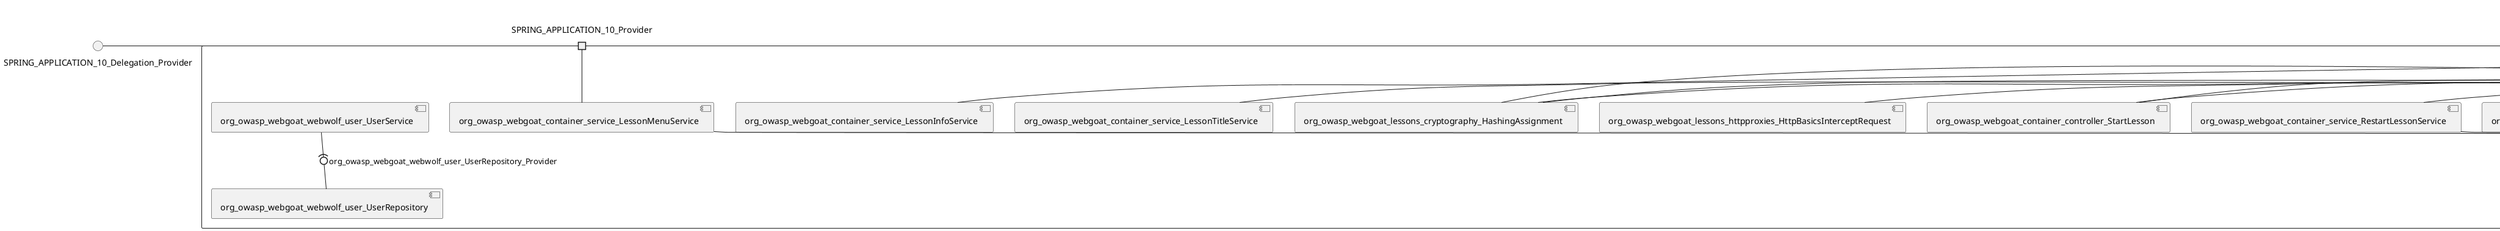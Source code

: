 @startuml
skinparam fixCircleLabelOverlapping true
skinparam componentStyle uml2
() SPRING_APPLICATION_10_Delegation_Provider
() SPRING_APPLICATION_11_Delegation_Provider
() SPRING_APPLICATION_12_Delegation_Provider
() SPRING_APPLICATION_13_Delegation_Provider
() SPRING_APPLICATION_14_Delegation_Provider
() SPRING_APPLICATION_15_Delegation_Provider
() SPRING_APPLICATION_16_Delegation_Provider
() SPRING_APPLICATION_2_Delegation_Provider
() SPRING_APPLICATION_3_Delegation_Provider
() SPRING_APPLICATION_4_Delegation_Provider
() SPRING_APPLICATION_5_Delegation_Provider
() SPRING_APPLICATION_6_Delegation_Provider
() SPRING_APPLICATION_7_Delegation_Provider
() SPRING_APPLICATION_8_Delegation_Provider
() SPRING_APPLICATION_9_Delegation_Provider
() SPRING_APPLICATION_BypassRestrictions_FieldRestrictions_POST_Delegation_Provider
() SPRING_APPLICATION_BypassRestrictions_frontendValidation_POST_Delegation_Provider
() SPRING_APPLICATION_ChromeDevTools_dummy_POST_Delegation_Provider
() SPRING_APPLICATION_ChromeDevTools_network_POST_Delegation_Provider
() SPRING_APPLICATION_CrossSiteScriptingStored_stored_xss_POST_Delegation_Provider
() SPRING_APPLICATION_CrossSiteScriptingStored_stored_xss_follow_up_POST_Delegation_Provider
() SPRING_APPLICATION_CrossSiteScripting_attack1_POST_Delegation_Provider
() SPRING_APPLICATION_CrossSiteScripting_attack3_POST_Delegation_Provider
() SPRING_APPLICATION_CrossSiteScripting_attack4_POST_Delegation_Provider
() SPRING_APPLICATION_CrossSiteScripting_attack5a_GET_Delegation_Provider
() SPRING_APPLICATION_CrossSiteScripting_attack6a_POST_Delegation_Provider
() SPRING_APPLICATION_CrossSiteScripting_dom_follow_up_POST_Delegation_Provider
() SPRING_APPLICATION_CrossSiteScripting_phone_home_xss_POST_Delegation_Provider
() SPRING_APPLICATION_CrossSiteScripting_quiz_GET_POST_Delegation_Provider
() SPRING_APPLICATION_Delegation_Provider
() SPRING_APPLICATION_GET_10_Delegation_Provider
() SPRING_APPLICATION_GET_11_Delegation_Provider
() SPRING_APPLICATION_GET_2_Delegation_Provider
() SPRING_APPLICATION_GET_3_Delegation_Provider
() SPRING_APPLICATION_GET_4_Delegation_Provider
() SPRING_APPLICATION_GET_5_Delegation_Provider
() SPRING_APPLICATION_GET_6_Delegation_Provider
() SPRING_APPLICATION_GET_7_Delegation_Provider
() SPRING_APPLICATION_GET_8_Delegation_Provider
() SPRING_APPLICATION_GET_9_Delegation_Provider
() SPRING_APPLICATION_GET_Delegation_Provider
() SPRING_APPLICATION_HtmlTampering_task_POST_Delegation_Provider
() SPRING_APPLICATION_HttpBasics_attack1_POST_Delegation_Provider
() SPRING_APPLICATION_HttpBasics_attack2_POST_Delegation_Provider
() SPRING_APPLICATION_IDOR_diff_attributes_POST_Delegation_Provider
() SPRING_APPLICATION_IDOR_login_POST_Delegation_Provider
() SPRING_APPLICATION_IDOR_profile_alt_path_POST_Delegation_Provider
() SPRING_APPLICATION_InsecureDeserialization_task_POST_Delegation_Provider
() SPRING_APPLICATION_InsecureLogin_Delegation_Provider
() SPRING_APPLICATION_JWT_decode_POST_Delegation_Provider
() SPRING_APPLICATION_JWT_jku_Delegation_Provider
() SPRING_APPLICATION_JWT_kid_Delegation_Provider
() SPRING_APPLICATION_JWT_quiz_GET_POST_Delegation_Provider
() SPRING_APPLICATION_JWT_refresh_Delegation_Provider
() SPRING_APPLICATION_JWT_secret_POST_Delegation_Provider
() SPRING_APPLICATION_JWT_votings_Delegation_Provider
() SPRING_APPLICATION_LogSpoofing_log_bleeding_POST_Delegation_Provider
() SPRING_APPLICATION_LogSpoofing_log_spoofing_POST_Delegation_Provider
() SPRING_APPLICATION_POST_10_Delegation_Provider
() SPRING_APPLICATION_POST_11_Delegation_Provider
() SPRING_APPLICATION_POST_12_Delegation_Provider
() SPRING_APPLICATION_POST_13_Delegation_Provider
() SPRING_APPLICATION_POST_14_Delegation_Provider
() SPRING_APPLICATION_POST_15_Delegation_Provider
() SPRING_APPLICATION_POST_16_Delegation_Provider
() SPRING_APPLICATION_POST_17_Delegation_Provider
() SPRING_APPLICATION_POST_18_Delegation_Provider
() SPRING_APPLICATION_POST_2_Delegation_Provider
() SPRING_APPLICATION_POST_3_Delegation_Provider
() SPRING_APPLICATION_POST_4_Delegation_Provider
() SPRING_APPLICATION_POST_5_Delegation_Provider
() SPRING_APPLICATION_POST_6_Delegation_Provider
() SPRING_APPLICATION_POST_7_Delegation_Provider
() SPRING_APPLICATION_POST_8_Delegation_Provider
() SPRING_APPLICATION_POST_9_Delegation_Provider
() SPRING_APPLICATION_POST_Delegation_Provider
() SPRING_APPLICATION_PUT_Delegation_Provider
() SPRING_APPLICATION_PasswordReset_ForgotPassword_create_password_reset_link_POST_Delegation_Provider
() SPRING_APPLICATION_PasswordReset_SecurityQuestions_POST_Delegation_Provider
() SPRING_APPLICATION_PasswordReset_reset_Delegation_Provider
() SPRING_APPLICATION_PasswordReset_simple_mail_reset_POST_Delegation_Provider
() SPRING_APPLICATION_PathTraversal_profile_picture_GET_Delegation_Provider
() SPRING_APPLICATION_PathTraversal_profile_picture_fix_GET_Delegation_Provider
() SPRING_APPLICATION_PathTraversal_profile_upload_POST_Delegation_Provider
() SPRING_APPLICATION_PathTraversal_profile_upload_fix_POST_Delegation_Provider
() SPRING_APPLICATION_PathTraversal_profile_upload_remove_user_input_POST_Delegation_Provider
() SPRING_APPLICATION_PathTraversal_random_POST_Delegation_Provider
() SPRING_APPLICATION_PathTraversal_random_picture_GET_Delegation_Provider
() SPRING_APPLICATION_PathTraversal_zip_slip_Delegation_Provider
() SPRING_APPLICATION_SSRF_task1_POST_Delegation_Provider
() SPRING_APPLICATION_SSRF_task2_POST_Delegation_Provider
() SPRING_APPLICATION_SecurePasswords_assignment_POST_Delegation_Provider
() SPRING_APPLICATION_SqlInjectionAdvanced_attack6a_POST_Delegation_Provider
() SPRING_APPLICATION_SqlInjectionAdvanced_attack6b_POST_Delegation_Provider
() SPRING_APPLICATION_SqlInjectionAdvanced_challenge_Login_POST_Delegation_Provider
() SPRING_APPLICATION_SqlInjectionAdvanced_challenge_PUT_Delegation_Provider
() SPRING_APPLICATION_SqlInjectionAdvanced_quiz_GET_POST_Delegation_Provider
() SPRING_APPLICATION_SqlInjectionMitigations_attack10a_POST_Delegation_Provider
() SPRING_APPLICATION_SqlInjectionMitigations_attack10b_POST_Delegation_Provider
() SPRING_APPLICATION_SqlInjectionMitigations_attack12a_POST_Delegation_Provider
() SPRING_APPLICATION_SqlInjectionMitigations_servers_GET_Delegation_Provider
() SPRING_APPLICATION_SqlInjection_assignment5a_POST_Delegation_Provider
() SPRING_APPLICATION_SqlInjection_assignment5b_POST_Delegation_Provider
() SPRING_APPLICATION_SqlInjection_attack10_POST_Delegation_Provider
() SPRING_APPLICATION_SqlInjection_attack2_POST_Delegation_Provider
() SPRING_APPLICATION_SqlInjection_attack3_POST_Delegation_Provider
() SPRING_APPLICATION_SqlInjection_attack4_POST_Delegation_Provider
() SPRING_APPLICATION_SqlInjection_attack5_POST_Delegation_Provider
() SPRING_APPLICATION_SqlInjection_attack8_POST_Delegation_Provider
() SPRING_APPLICATION_SqlInjection_attack9_POST_Delegation_Provider
() SPRING_APPLICATION_SqlOnlyInputValidationOnKeywords_attack_POST_Delegation_Provider
() SPRING_APPLICATION_SqlOnlyInputValidation_attack_POST_Delegation_Provider
() SPRING_APPLICATION_VulnerableComponents_attack1_POST_Delegation_Provider
() SPRING_APPLICATION_WebWolf_GET_Delegation_Provider
() SPRING_APPLICATION_WebWolf_landing_Delegation_Provider
() SPRING_APPLICATION_WebWolf_mail_Delegation_Provider
() SPRING_APPLICATION_challenge_1_POST_Delegation_Provider
() SPRING_APPLICATION_challenge_5_POST_Delegation_Provider
() SPRING_APPLICATION_challenge_7_Delegation_Provider
() SPRING_APPLICATION_challenge_8_Delegation_Provider
() SPRING_APPLICATION_challenge_logo_Delegation_Provider
() SPRING_APPLICATION_cia_quiz_GET_POST_Delegation_Provider
() SPRING_APPLICATION_clientSideFiltering_attack1_POST_Delegation_Provider
() SPRING_APPLICATION_clientSideFiltering_challenge_store_coupons_GET_Delegation_Provider
() SPRING_APPLICATION_clientSideFiltering_getItForFree_POST_Delegation_Provider
() SPRING_APPLICATION_clientSideFiltering_salaries_GET_Delegation_Provider
() SPRING_APPLICATION_crypto_encoding_basic_auth_POST_Delegation_Provider
() SPRING_APPLICATION_crypto_encoding_xor_POST_Delegation_Provider
() SPRING_APPLICATION_crypto_hashing_POST_Delegation_Provider
() SPRING_APPLICATION_crypto_secure_defaults_POST_Delegation_Provider
() SPRING_APPLICATION_crypto_signing_verify_POST_Delegation_Provider
() SPRING_APPLICATION_csrf_feedback_message_POST_Delegation_Provider
() SPRING_APPLICATION_csrf_review_POST_Delegation_Provider
() SPRING_APPLICATION_files_GET_Delegation_Provider
() SPRING_APPLICATION_fileupload_POST_Delegation_Provider
() SPRING_APPLICATION_jwt_Delegation_Provider
() SPRING_APPLICATION_landing_Delegation_Provider
() SPRING_APPLICATION_lesson_template_Delegation_Provider
() SPRING_APPLICATION_login_oauth_mvc_GET_Delegation_Provider
() SPRING_APPLICATION_mail_DELETE_GET_POST_Delegation_Provider
() SPRING_APPLICATION_register_mvc_POST_Delegation_Provider
() SPRING_APPLICATION_registration_GET_Delegation_Provider
() SPRING_APPLICATION_requests_GET_Delegation_Provider
() SPRING_APPLICATION_scoreboard_data_GET_Delegation_Provider
() SPRING_APPLICATION_server_directory_GET_Delegation_Provider
() SPRING_APPLICATION_service_debug_labels_mvc_Delegation_Provider
() SPRING_APPLICATION_service_lessonoverview_mvc_Delegation_Provider
() SPRING_APPLICATION_xxe_comments_GET_Delegation_Provider
rectangle System {
[org_owasp_webgoat_container_HammerHead] [[webgoat-webgoat.repository#_ZQBOBiCGEe-sOv2ptlDayA]]
[org_owasp_webgoat_container_WebWolfRedirect] [[webgoat-webgoat.repository#_ZQBOBiCGEe-sOv2ptlDayA]]
[org_owasp_webgoat_container_controller_StartLesson] [[webgoat-webgoat.repository#_ZQBOBiCGEe-sOv2ptlDayA]]
[org_owasp_webgoat_container_controller_Welcome] [[webgoat-webgoat.repository#_ZQBOBiCGEe-sOv2ptlDayA]]
[org_owasp_webgoat_container_i18n_PluginMessages_Provider] [[webgoat-webgoat.repository#_ZQBOBiCGEe-sOv2ptlDayA]]
[org_owasp_webgoat_container_service_EnvironmentService] [[webgoat-webgoat.repository#_ZQBOBiCGEe-sOv2ptlDayA]]
[org_owasp_webgoat_container_service_HintService] [[webgoat-webgoat.repository#_ZQBOBiCGEe-sOv2ptlDayA]]
[org_owasp_webgoat_container_service_LabelDebugService] [[webgoat-webgoat.repository#_ZQBOBiCGEe-sOv2ptlDayA]]
[org_owasp_webgoat_container_service_LabelService] [[webgoat-webgoat.repository#_ZQBOBiCGEe-sOv2ptlDayA]]
[org_owasp_webgoat_container_service_LessonInfoService] [[webgoat-webgoat.repository#_ZQBOBiCGEe-sOv2ptlDayA]]
[org_owasp_webgoat_container_service_LessonMenuService] [[webgoat-webgoat.repository#_ZQBOBiCGEe-sOv2ptlDayA]]
[org_owasp_webgoat_container_service_LessonProgressService] [[webgoat-webgoat.repository#_ZQBOBiCGEe-sOv2ptlDayA]]
[org_owasp_webgoat_container_service_LessonTitleService] [[webgoat-webgoat.repository#_ZQBOBiCGEe-sOv2ptlDayA]]
[org_owasp_webgoat_container_service_ReportCardService] [[webgoat-webgoat.repository#_ZQBOBiCGEe-sOv2ptlDayA]]
[org_owasp_webgoat_container_service_RestartLessonService] [[webgoat-webgoat.repository#_ZQBOBiCGEe-sOv2ptlDayA]]
[org_owasp_webgoat_container_service_SessionService] [[webgoat-webgoat.repository#_ZQBOBiCGEe-sOv2ptlDayA]]
[org_owasp_webgoat_container_session_UserSessionData_Provider] [[webgoat-webgoat.repository#_ZQBOBiCGEe-sOv2ptlDayA]]
[org_owasp_webgoat_container_session_WebSession_Provider] [[webgoat-webgoat.repository#_ZQBOBiCGEe-sOv2ptlDayA]]
[org_owasp_webgoat_container_users_RegistrationController] [[webgoat-webgoat.repository#_ZQBOBiCGEe-sOv2ptlDayA]]
[org_owasp_webgoat_container_users_Scoreboard] [[webgoat-webgoat.repository#_ZQBOBiCGEe-sOv2ptlDayA]]
[org_owasp_webgoat_container_users_UserRepository] [[webgoat-webgoat.repository#_ZQBOBiCGEe-sOv2ptlDayA]]
[org_owasp_webgoat_container_users_UserService] [[webgoat-webgoat.repository#_ZQBOBiCGEe-sOv2ptlDayA]]
[org_owasp_webgoat_container_users_UserTrackerRepository] [[webgoat-webgoat.repository#_ZQBOBiCGEe-sOv2ptlDayA]]
[org_owasp_webgoat_lessons_authbypass_VerifyAccount] [[webgoat-webgoat.repository#_ZQBOBiCGEe-sOv2ptlDayA]]
[org_owasp_webgoat_lessons_bypassrestrictions_BypassRestrictionsFieldRestrictions] [[webgoat-webgoat.repository#_ZQBOBiCGEe-sOv2ptlDayA]]
[org_owasp_webgoat_lessons_bypassrestrictions_BypassRestrictionsFrontendValidation] [[webgoat-webgoat.repository#_ZQBOBiCGEe-sOv2ptlDayA]]
[org_owasp_webgoat_lessons_challenges_FlagController] [[webgoat-webgoat.repository#_ZQBOBiCGEe-sOv2ptlDayA]]
[org_owasp_webgoat_lessons_challenges_challenge1_Assignment1] [[webgoat-webgoat.repository#_ZQBOBiCGEe-sOv2ptlDayA]]
[org_owasp_webgoat_lessons_challenges_challenge1_ImageServlet] [[webgoat-webgoat.repository#_ZQBOBiCGEe-sOv2ptlDayA]]
[org_owasp_webgoat_lessons_challenges_challenge5_Assignment5] [[webgoat-webgoat.repository#_ZQBOBiCGEe-sOv2ptlDayA]]
[org_owasp_webgoat_lessons_challenges_challenge7_Assignment7] [[webgoat-webgoat.repository#_ZQBOBiCGEe-sOv2ptlDayA]]
[org_owasp_webgoat_lessons_challenges_challenge8_Assignment8] [[webgoat-webgoat.repository#_ZQBOBiCGEe-sOv2ptlDayA]]
[org_owasp_webgoat_lessons_chromedevtools_NetworkDummy] [[webgoat-webgoat.repository#_ZQBOBiCGEe-sOv2ptlDayA]]
[org_owasp_webgoat_lessons_chromedevtools_NetworkLesson] [[webgoat-webgoat.repository#_ZQBOBiCGEe-sOv2ptlDayA]]
[org_owasp_webgoat_lessons_cia_CIAQuiz] [[webgoat-webgoat.repository#_ZQBOBiCGEe-sOv2ptlDayA]]
[org_owasp_webgoat_lessons_clientsidefiltering_ClientSideFilteringAssignment] [[webgoat-webgoat.repository#_ZQBOBiCGEe-sOv2ptlDayA]]
[org_owasp_webgoat_lessons_clientsidefiltering_ClientSideFilteringFreeAssignment] [[webgoat-webgoat.repository#_ZQBOBiCGEe-sOv2ptlDayA]]
[org_owasp_webgoat_lessons_clientsidefiltering_Salaries] [[webgoat-webgoat.repository#_ZQBOBiCGEe-sOv2ptlDayA]]
[org_owasp_webgoat_lessons_clientsidefiltering_ShopEndpoint] [[webgoat-webgoat.repository#_ZQBOBiCGEe-sOv2ptlDayA]]
[org_owasp_webgoat_lessons_cryptography_EncodingAssignment] [[webgoat-webgoat.repository#_ZQBOBiCGEe-sOv2ptlDayA]]
[org_owasp_webgoat_lessons_cryptography_HashingAssignment] [[webgoat-webgoat.repository#_ZQBOBiCGEe-sOv2ptlDayA]]
[org_owasp_webgoat_lessons_cryptography_SecureDefaultsAssignment] [[webgoat-webgoat.repository#_ZQBOBiCGEe-sOv2ptlDayA]]
[org_owasp_webgoat_lessons_cryptography_SigningAssignment] [[webgoat-webgoat.repository#_ZQBOBiCGEe-sOv2ptlDayA]]
[org_owasp_webgoat_lessons_cryptography_XOREncodingAssignment] [[webgoat-webgoat.repository#_ZQBOBiCGEe-sOv2ptlDayA]]
[org_owasp_webgoat_lessons_csrf_CSRFConfirmFlag1] [[webgoat-webgoat.repository#_ZQBOBiCGEe-sOv2ptlDayA]]
[org_owasp_webgoat_lessons_csrf_CSRFFeedback] [[webgoat-webgoat.repository#_ZQBOBiCGEe-sOv2ptlDayA]]
[org_owasp_webgoat_lessons_csrf_CSRFGetFlag] [[webgoat-webgoat.repository#_ZQBOBiCGEe-sOv2ptlDayA]]
[org_owasp_webgoat_lessons_csrf_CSRFLogin] [[webgoat-webgoat.repository#_ZQBOBiCGEe-sOv2ptlDayA]]
[org_owasp_webgoat_lessons_csrf_ForgedReviews] [[webgoat-webgoat.repository#_ZQBOBiCGEe-sOv2ptlDayA]]
[org_owasp_webgoat_lessons_csrf_ObjectMapper_Provider] [[webgoat-webgoat.repository#_ZQBOBiCGEe-sOv2ptlDayA]]
[org_owasp_webgoat_lessons_deserialization_InsecureDeserializationTask] [[webgoat-webgoat.repository#_ZQBOBiCGEe-sOv2ptlDayA]]
[org_owasp_webgoat_lessons_hijacksession_HijackSessionAssignment] [[webgoat-webgoat.repository#_ZQBOBiCGEe-sOv2ptlDayA]]
[org_owasp_webgoat_lessons_hijacksession_cas_HijackSessionAuthenticationProvider] [[webgoat-webgoat.repository#_ZQBOBiCGEe-sOv2ptlDayA]]
[org_owasp_webgoat_lessons_htmltampering_HtmlTamperingTask] [[webgoat-webgoat.repository#_ZQBOBiCGEe-sOv2ptlDayA]]
[org_owasp_webgoat_lessons_httpbasics_HttpBasicsLesson] [[webgoat-webgoat.repository#_ZQBOBiCGEe-sOv2ptlDayA]]
[org_owasp_webgoat_lessons_httpbasics_HttpBasicsQuiz] [[webgoat-webgoat.repository#_ZQBOBiCGEe-sOv2ptlDayA]]
[org_owasp_webgoat_lessons_httpproxies_HttpBasicsInterceptRequest] [[webgoat-webgoat.repository#_ZQBOBiCGEe-sOv2ptlDayA]]
[org_owasp_webgoat_lessons_idor_IDORDiffAttributes] [[webgoat-webgoat.repository#_ZQBOBiCGEe-sOv2ptlDayA]]
[org_owasp_webgoat_lessons_idor_IDOREditOtherProfile] [[webgoat-webgoat.repository#_ZQBOBiCGEe-sOv2ptlDayA]]
[org_owasp_webgoat_lessons_idor_IDORLogin] [[webgoat-webgoat.repository#_ZQBOBiCGEe-sOv2ptlDayA]]
[org_owasp_webgoat_lessons_idor_IDORViewOtherProfile] [[webgoat-webgoat.repository#_ZQBOBiCGEe-sOv2ptlDayA]]
[org_owasp_webgoat_lessons_idor_IDORViewOwnProfile] [[webgoat-webgoat.repository#_ZQBOBiCGEe-sOv2ptlDayA]]
[org_owasp_webgoat_lessons_idor_IDORViewOwnProfileAltUrl] [[webgoat-webgoat.repository#_ZQBOBiCGEe-sOv2ptlDayA]]
[org_owasp_webgoat_lessons_insecurelogin_InsecureLoginTask] [[webgoat-webgoat.repository#_ZQBOBiCGEe-sOv2ptlDayA]]
[org_owasp_webgoat_lessons_jwt_JWTDecodeEndpoint] [[webgoat-webgoat.repository#_ZQBOBiCGEe-sOv2ptlDayA]]
[org_owasp_webgoat_lessons_jwt_JWTQuiz] [[webgoat-webgoat.repository#_ZQBOBiCGEe-sOv2ptlDayA]]
[org_owasp_webgoat_lessons_jwt_JWTRefreshEndpoint] [[webgoat-webgoat.repository#_ZQBOBiCGEe-sOv2ptlDayA]]
[org_owasp_webgoat_lessons_jwt_JWTSecretKeyEndpoint] [[webgoat-webgoat.repository#_ZQBOBiCGEe-sOv2ptlDayA]]
[org_owasp_webgoat_lessons_jwt_JWTVotesEndpoint] [[webgoat-webgoat.repository#_ZQBOBiCGEe-sOv2ptlDayA]]
[org_owasp_webgoat_lessons_jwt_claimmisuse_JWTHeaderJKUEndpoint] [[webgoat-webgoat.repository#_ZQBOBiCGEe-sOv2ptlDayA]]
[org_owasp_webgoat_lessons_jwt_claimmisuse_JWTHeaderKIDEndpoint] [[webgoat-webgoat.repository#_ZQBOBiCGEe-sOv2ptlDayA]]
[org_owasp_webgoat_lessons_lessontemplate_SampleAttack] [[webgoat-webgoat.repository#_ZQBOBiCGEe-sOv2ptlDayA]]
[org_owasp_webgoat_lessons_logging_LogBleedingTask] [[webgoat-webgoat.repository#_ZQBOBiCGEe-sOv2ptlDayA]]
[org_owasp_webgoat_lessons_logging_LogSpoofingTask] [[webgoat-webgoat.repository#_ZQBOBiCGEe-sOv2ptlDayA]]
[org_owasp_webgoat_lessons_missingac_MissingFunctionACHiddenMenus] [[webgoat-webgoat.repository#_ZQBOBiCGEe-sOv2ptlDayA]]
[org_owasp_webgoat_lessons_missingac_MissingFunctionACUsers] [[webgoat-webgoat.repository#_ZQBOBiCGEe-sOv2ptlDayA]]
[org_owasp_webgoat_lessons_missingac_MissingFunctionACYourHash] [[webgoat-webgoat.repository#_ZQBOBiCGEe-sOv2ptlDayA]]
[org_owasp_webgoat_lessons_missingac_MissingFunctionACYourHashAdmin] [[webgoat-webgoat.repository#_ZQBOBiCGEe-sOv2ptlDayA]]
[org_owasp_webgoat_lessons_passwordreset_QuestionsAssignment] [[webgoat-webgoat.repository#_ZQBOBiCGEe-sOv2ptlDayA]]
[org_owasp_webgoat_lessons_passwordreset_ResetLinkAssignment] [[webgoat-webgoat.repository#_ZQBOBiCGEe-sOv2ptlDayA]]
[org_owasp_webgoat_lessons_passwordreset_ResetLinkAssignmentForgotPassword] [[webgoat-webgoat.repository#_ZQBOBiCGEe-sOv2ptlDayA]]
[org_owasp_webgoat_lessons_passwordreset_SecurityQuestionAssignment] [[webgoat-webgoat.repository#_ZQBOBiCGEe-sOv2ptlDayA]]
[org_owasp_webgoat_lessons_passwordreset_SimpleMailAssignment] [[webgoat-webgoat.repository#_ZQBOBiCGEe-sOv2ptlDayA]]
[org_owasp_webgoat_lessons_passwordreset_TriedQuestions] [[webgoat-webgoat.repository#_ZQBOBiCGEe-sOv2ptlDayA]]
[org_owasp_webgoat_lessons_pathtraversal_ProfileUpload] [[webgoat-webgoat.repository#_ZQBOBiCGEe-sOv2ptlDayA]]
[org_owasp_webgoat_lessons_pathtraversal_ProfileUploadFix] [[webgoat-webgoat.repository#_ZQBOBiCGEe-sOv2ptlDayA]]
[org_owasp_webgoat_lessons_pathtraversal_ProfileUploadRemoveUserInput] [[webgoat-webgoat.repository#_ZQBOBiCGEe-sOv2ptlDayA]]
[org_owasp_webgoat_lessons_pathtraversal_ProfileUploadRetrieval] [[webgoat-webgoat.repository#_ZQBOBiCGEe-sOv2ptlDayA]]
[org_owasp_webgoat_lessons_pathtraversal_ProfileZipSlip] [[webgoat-webgoat.repository#_ZQBOBiCGEe-sOv2ptlDayA]]
[org_owasp_webgoat_lessons_securepasswords_SecurePasswordsAssignment] [[webgoat-webgoat.repository#_ZQBOBiCGEe-sOv2ptlDayA]]
[org_owasp_webgoat_lessons_spoofcookie_SpoofCookieAssignment] [[webgoat-webgoat.repository#_ZQBOBiCGEe-sOv2ptlDayA]]
[org_owasp_webgoat_lessons_sqlinjection_advanced_SqlInjectionChallenge] [[webgoat-webgoat.repository#_ZQBOBiCGEe-sOv2ptlDayA]]
[org_owasp_webgoat_lessons_sqlinjection_advanced_SqlInjectionChallengeLogin] [[webgoat-webgoat.repository#_ZQBOBiCGEe-sOv2ptlDayA]]
[org_owasp_webgoat_lessons_sqlinjection_advanced_SqlInjectionLesson6a] [[webgoat-webgoat.repository#_ZQBOBiCGEe-sOv2ptlDayA]]
[org_owasp_webgoat_lessons_sqlinjection_advanced_SqlInjectionLesson6b] [[webgoat-webgoat.repository#_ZQBOBiCGEe-sOv2ptlDayA]]
[org_owasp_webgoat_lessons_sqlinjection_advanced_SqlInjectionQuiz] [[webgoat-webgoat.repository#_ZQBOBiCGEe-sOv2ptlDayA]]
[org_owasp_webgoat_lessons_sqlinjection_introduction_SqlInjectionLesson10] [[webgoat-webgoat.repository#_ZQBOBiCGEe-sOv2ptlDayA]]
[org_owasp_webgoat_lessons_sqlinjection_introduction_SqlInjectionLesson2] [[webgoat-webgoat.repository#_ZQBOBiCGEe-sOv2ptlDayA]]
[org_owasp_webgoat_lessons_sqlinjection_introduction_SqlInjectionLesson3] [[webgoat-webgoat.repository#_ZQBOBiCGEe-sOv2ptlDayA]]
[org_owasp_webgoat_lessons_sqlinjection_introduction_SqlInjectionLesson4] [[webgoat-webgoat.repository#_ZQBOBiCGEe-sOv2ptlDayA]]
[org_owasp_webgoat_lessons_sqlinjection_introduction_SqlInjectionLesson5] [[webgoat-webgoat.repository#_ZQBOBiCGEe-sOv2ptlDayA]]
[org_owasp_webgoat_lessons_sqlinjection_introduction_SqlInjectionLesson5a] [[webgoat-webgoat.repository#_ZQBOBiCGEe-sOv2ptlDayA]]
[org_owasp_webgoat_lessons_sqlinjection_introduction_SqlInjectionLesson5b] [[webgoat-webgoat.repository#_ZQBOBiCGEe-sOv2ptlDayA]]
[org_owasp_webgoat_lessons_sqlinjection_introduction_SqlInjectionLesson8] [[webgoat-webgoat.repository#_ZQBOBiCGEe-sOv2ptlDayA]]
[org_owasp_webgoat_lessons_sqlinjection_introduction_SqlInjectionLesson9] [[webgoat-webgoat.repository#_ZQBOBiCGEe-sOv2ptlDayA]]
[org_owasp_webgoat_lessons_sqlinjection_mitigation_Servers] [[webgoat-webgoat.repository#_ZQBOBiCGEe-sOv2ptlDayA]]
[org_owasp_webgoat_lessons_sqlinjection_mitigation_SqlInjectionLesson10a] [[webgoat-webgoat.repository#_ZQBOBiCGEe-sOv2ptlDayA]]
[org_owasp_webgoat_lessons_sqlinjection_mitigation_SqlInjectionLesson10b] [[webgoat-webgoat.repository#_ZQBOBiCGEe-sOv2ptlDayA]]
[org_owasp_webgoat_lessons_sqlinjection_mitigation_SqlInjectionLesson13] [[webgoat-webgoat.repository#_ZQBOBiCGEe-sOv2ptlDayA]]
[org_owasp_webgoat_lessons_sqlinjection_mitigation_SqlOnlyInputValidation] [[webgoat-webgoat.repository#_ZQBOBiCGEe-sOv2ptlDayA]]
[org_owasp_webgoat_lessons_sqlinjection_mitigation_SqlOnlyInputValidationOnKeywords] [[webgoat-webgoat.repository#_ZQBOBiCGEe-sOv2ptlDayA]]
[org_owasp_webgoat_lessons_ssrf_SSRFTask1] [[webgoat-webgoat.repository#_ZQBOBiCGEe-sOv2ptlDayA]]
[org_owasp_webgoat_lessons_ssrf_SSRFTask2] [[webgoat-webgoat.repository#_ZQBOBiCGEe-sOv2ptlDayA]]
[org_owasp_webgoat_lessons_vulnerablecomponents_VulnerableComponentsLesson] [[webgoat-webgoat.repository#_ZQBOBiCGEe-sOv2ptlDayA]]
[org_owasp_webgoat_lessons_webwolfintroduction_LandingAssignment] [[webgoat-webgoat.repository#_ZQBOBiCGEe-sOv2ptlDayA]]
[org_owasp_webgoat_lessons_webwolfintroduction_MailAssignment] [[webgoat-webgoat.repository#_ZQBOBiCGEe-sOv2ptlDayA]]
[org_owasp_webgoat_lessons_xss_CrossSiteScriptingLesson1] [[webgoat-webgoat.repository#_ZQBOBiCGEe-sOv2ptlDayA]]
[org_owasp_webgoat_lessons_xss_CrossSiteScriptingLesson3] [[webgoat-webgoat.repository#_ZQBOBiCGEe-sOv2ptlDayA]]
[org_owasp_webgoat_lessons_xss_CrossSiteScriptingLesson4] [[webgoat-webgoat.repository#_ZQBOBiCGEe-sOv2ptlDayA]]
[org_owasp_webgoat_lessons_xss_CrossSiteScriptingLesson5a] [[webgoat-webgoat.repository#_ZQBOBiCGEe-sOv2ptlDayA]]
[org_owasp_webgoat_lessons_xss_CrossSiteScriptingLesson6a] [[webgoat-webgoat.repository#_ZQBOBiCGEe-sOv2ptlDayA]]
[org_owasp_webgoat_lessons_xss_CrossSiteScriptingQuiz] [[webgoat-webgoat.repository#_ZQBOBiCGEe-sOv2ptlDayA]]
[org_owasp_webgoat_lessons_xss_DOMCrossSiteScripting] [[webgoat-webgoat.repository#_ZQBOBiCGEe-sOv2ptlDayA]]
[org_owasp_webgoat_lessons_xss_DOMCrossSiteScriptingVerifier] [[webgoat-webgoat.repository#_ZQBOBiCGEe-sOv2ptlDayA]]
[org_owasp_webgoat_lessons_xss_stored_StoredCrossSiteScriptingVerifier] [[webgoat-webgoat.repository#_ZQBOBiCGEe-sOv2ptlDayA]]
[org_owasp_webgoat_lessons_xss_stored_StoredXssComments] [[webgoat-webgoat.repository#_ZQBOBiCGEe-sOv2ptlDayA]]
[org_owasp_webgoat_lessons_xxe_BlindSendFileAssignment] [[webgoat-webgoat.repository#_ZQBOBiCGEe-sOv2ptlDayA]]
[org_owasp_webgoat_lessons_xxe_CommentsCache] [[webgoat-webgoat.repository#_ZQBOBiCGEe-sOv2ptlDayA]]
[org_owasp_webgoat_lessons_xxe_CommentsEndpoint] [[webgoat-webgoat.repository#_ZQBOBiCGEe-sOv2ptlDayA]]
[org_owasp_webgoat_lessons_xxe_ContentTypeAssignment] [[webgoat-webgoat.repository#_ZQBOBiCGEe-sOv2ptlDayA]]
[org_owasp_webgoat_lessons_xxe_SimpleXXE] [[webgoat-webgoat.repository#_ZQBOBiCGEe-sOv2ptlDayA]]
[org_owasp_webgoat_webwolf_FileServer] [[webgoat-webgoat.repository#_ZQBOBiCGEe-sOv2ptlDayA]]
[org_owasp_webgoat_webwolf_jwt_JWTController] [[webgoat-webgoat.repository#_ZQBOBiCGEe-sOv2ptlDayA]]
[org_owasp_webgoat_webwolf_mailbox_MailboxController] [[webgoat-webgoat.repository#_ZQBOBiCGEe-sOv2ptlDayA]]
[org_owasp_webgoat_webwolf_mailbox_MailboxRepository] [[webgoat-webgoat.repository#_ZQBOBiCGEe-sOv2ptlDayA]]
[org_owasp_webgoat_webwolf_requests_LandingPage] [[webgoat-webgoat.repository#_ZQBOBiCGEe-sOv2ptlDayA]]
[org_owasp_webgoat_webwolf_requests_Requests] [[webgoat-webgoat.repository#_ZQBOBiCGEe-sOv2ptlDayA]]
[org_owasp_webgoat_webwolf_user_UserRepository] [[webgoat-webgoat.repository#_ZQBOBiCGEe-sOv2ptlDayA]]
[org_owasp_webgoat_webwolf_user_UserService] [[webgoat-webgoat.repository#_ZQBOBiCGEe-sOv2ptlDayA]]
port SPRING_APPLICATION_10_Provider
SPRING_APPLICATION_10_Delegation_Provider - SPRING_APPLICATION_10_Provider
SPRING_APPLICATION_10_Provider - [org_owasp_webgoat_container_service_LessonMenuService]
port SPRING_APPLICATION_11_Provider
SPRING_APPLICATION_11_Delegation_Provider - SPRING_APPLICATION_11_Provider
SPRING_APPLICATION_11_Provider - [org_owasp_webgoat_lessons_xxe_SimpleXXE]
port SPRING_APPLICATION_12_Provider
SPRING_APPLICATION_12_Delegation_Provider - SPRING_APPLICATION_12_Provider
SPRING_APPLICATION_12_Provider - [org_owasp_webgoat_container_service_LabelDebugService]
port SPRING_APPLICATION_13_Provider
SPRING_APPLICATION_13_Delegation_Provider - SPRING_APPLICATION_13_Provider
SPRING_APPLICATION_13_Provider - [org_owasp_webgoat_container_service_LessonInfoService]
port SPRING_APPLICATION_14_Provider
SPRING_APPLICATION_14_Delegation_Provider - SPRING_APPLICATION_14_Provider
SPRING_APPLICATION_14_Provider - [org_owasp_webgoat_webwolf_FileServer]
port SPRING_APPLICATION_15_Provider
SPRING_APPLICATION_15_Delegation_Provider - SPRING_APPLICATION_15_Provider
SPRING_APPLICATION_15_Provider - [org_owasp_webgoat_container_service_LessonTitleService]
port SPRING_APPLICATION_16_Provider
SPRING_APPLICATION_16_Delegation_Provider - SPRING_APPLICATION_16_Provider
SPRING_APPLICATION_16_Provider - [org_owasp_webgoat_lessons_cryptography_HashingAssignment]
port SPRING_APPLICATION_2_Provider
SPRING_APPLICATION_2_Delegation_Provider - SPRING_APPLICATION_2_Provider
SPRING_APPLICATION_2_Provider - [org_owasp_webgoat_lessons_cryptography_HashingAssignment]
port SPRING_APPLICATION_3_Provider
SPRING_APPLICATION_3_Delegation_Provider - SPRING_APPLICATION_3_Provider
SPRING_APPLICATION_3_Provider - [org_owasp_webgoat_lessons_jwt_JWTSecretKeyEndpoint]
port SPRING_APPLICATION_4_Provider
SPRING_APPLICATION_4_Delegation_Provider - SPRING_APPLICATION_4_Provider
SPRING_APPLICATION_4_Provider - [org_owasp_webgoat_container_controller_StartLesson]
port SPRING_APPLICATION_5_Provider
SPRING_APPLICATION_5_Delegation_Provider - SPRING_APPLICATION_5_Provider
SPRING_APPLICATION_5_Provider - [org_owasp_webgoat_lessons_httpproxies_HttpBasicsInterceptRequest]
port SPRING_APPLICATION_6_Provider
SPRING_APPLICATION_6_Delegation_Provider - SPRING_APPLICATION_6_Provider
SPRING_APPLICATION_6_Provider - [org_owasp_webgoat_container_service_RestartLessonService]
port SPRING_APPLICATION_7_Provider
SPRING_APPLICATION_7_Delegation_Provider - SPRING_APPLICATION_7_Provider
SPRING_APPLICATION_7_Provider - [org_owasp_webgoat_lessons_cryptography_SigningAssignment]
port SPRING_APPLICATION_8_Provider
SPRING_APPLICATION_8_Delegation_Provider - SPRING_APPLICATION_8_Provider
SPRING_APPLICATION_8_Provider - [org_owasp_webgoat_container_controller_StartLesson]
port SPRING_APPLICATION_9_Provider
SPRING_APPLICATION_9_Delegation_Provider - SPRING_APPLICATION_9_Provider
SPRING_APPLICATION_9_Provider - [org_owasp_webgoat_container_service_SessionService]
port SPRING_APPLICATION_BypassRestrictions_FieldRestrictions_POST_Provider
SPRING_APPLICATION_BypassRestrictions_FieldRestrictions_POST_Delegation_Provider - SPRING_APPLICATION_BypassRestrictions_FieldRestrictions_POST_Provider
SPRING_APPLICATION_BypassRestrictions_FieldRestrictions_POST_Provider - [org_owasp_webgoat_lessons_bypassrestrictions_BypassRestrictionsFieldRestrictions]
port SPRING_APPLICATION_BypassRestrictions_frontendValidation_POST_Provider
SPRING_APPLICATION_BypassRestrictions_frontendValidation_POST_Delegation_Provider - SPRING_APPLICATION_BypassRestrictions_frontendValidation_POST_Provider
SPRING_APPLICATION_BypassRestrictions_frontendValidation_POST_Provider - [org_owasp_webgoat_lessons_bypassrestrictions_BypassRestrictionsFrontendValidation]
port SPRING_APPLICATION_ChromeDevTools_dummy_POST_Provider
SPRING_APPLICATION_ChromeDevTools_dummy_POST_Delegation_Provider - SPRING_APPLICATION_ChromeDevTools_dummy_POST_Provider
SPRING_APPLICATION_ChromeDevTools_dummy_POST_Provider - [org_owasp_webgoat_lessons_chromedevtools_NetworkDummy]
port SPRING_APPLICATION_ChromeDevTools_network_POST_Provider
SPRING_APPLICATION_ChromeDevTools_network_POST_Delegation_Provider - SPRING_APPLICATION_ChromeDevTools_network_POST_Provider
SPRING_APPLICATION_ChromeDevTools_network_POST_Provider - [org_owasp_webgoat_lessons_chromedevtools_NetworkLesson]
port SPRING_APPLICATION_CrossSiteScriptingStored_stored_xss_POST_Provider
SPRING_APPLICATION_CrossSiteScriptingStored_stored_xss_POST_Delegation_Provider - SPRING_APPLICATION_CrossSiteScriptingStored_stored_xss_POST_Provider
SPRING_APPLICATION_CrossSiteScriptingStored_stored_xss_POST_Provider - [org_owasp_webgoat_lessons_xss_stored_StoredXssComments]
port SPRING_APPLICATION_CrossSiteScriptingStored_stored_xss_follow_up_POST_Provider
SPRING_APPLICATION_CrossSiteScriptingStored_stored_xss_follow_up_POST_Delegation_Provider - SPRING_APPLICATION_CrossSiteScriptingStored_stored_xss_follow_up_POST_Provider
SPRING_APPLICATION_CrossSiteScriptingStored_stored_xss_follow_up_POST_Provider - [org_owasp_webgoat_lessons_xss_stored_StoredCrossSiteScriptingVerifier]
port SPRING_APPLICATION_CrossSiteScripting_attack1_POST_Provider
SPRING_APPLICATION_CrossSiteScripting_attack1_POST_Delegation_Provider - SPRING_APPLICATION_CrossSiteScripting_attack1_POST_Provider
SPRING_APPLICATION_CrossSiteScripting_attack1_POST_Provider - [org_owasp_webgoat_lessons_xss_CrossSiteScriptingLesson1]
port SPRING_APPLICATION_CrossSiteScripting_attack3_POST_Provider
SPRING_APPLICATION_CrossSiteScripting_attack3_POST_Delegation_Provider - SPRING_APPLICATION_CrossSiteScripting_attack3_POST_Provider
SPRING_APPLICATION_CrossSiteScripting_attack3_POST_Provider - [org_owasp_webgoat_lessons_xss_CrossSiteScriptingLesson3]
port SPRING_APPLICATION_CrossSiteScripting_attack4_POST_Provider
SPRING_APPLICATION_CrossSiteScripting_attack4_POST_Delegation_Provider - SPRING_APPLICATION_CrossSiteScripting_attack4_POST_Provider
SPRING_APPLICATION_CrossSiteScripting_attack4_POST_Provider - [org_owasp_webgoat_lessons_xss_CrossSiteScriptingLesson4]
port SPRING_APPLICATION_CrossSiteScripting_attack5a_GET_Provider
SPRING_APPLICATION_CrossSiteScripting_attack5a_GET_Delegation_Provider - SPRING_APPLICATION_CrossSiteScripting_attack5a_GET_Provider
SPRING_APPLICATION_CrossSiteScripting_attack5a_GET_Provider - [org_owasp_webgoat_lessons_xss_CrossSiteScriptingLesson5a]
port SPRING_APPLICATION_CrossSiteScripting_attack6a_POST_Provider
SPRING_APPLICATION_CrossSiteScripting_attack6a_POST_Delegation_Provider - SPRING_APPLICATION_CrossSiteScripting_attack6a_POST_Provider
SPRING_APPLICATION_CrossSiteScripting_attack6a_POST_Provider - [org_owasp_webgoat_lessons_xss_CrossSiteScriptingLesson6a]
port SPRING_APPLICATION_CrossSiteScripting_dom_follow_up_POST_Provider
SPRING_APPLICATION_CrossSiteScripting_dom_follow_up_POST_Delegation_Provider - SPRING_APPLICATION_CrossSiteScripting_dom_follow_up_POST_Provider
SPRING_APPLICATION_CrossSiteScripting_dom_follow_up_POST_Provider - [org_owasp_webgoat_lessons_xss_DOMCrossSiteScriptingVerifier]
port SPRING_APPLICATION_CrossSiteScripting_phone_home_xss_POST_Provider
SPRING_APPLICATION_CrossSiteScripting_phone_home_xss_POST_Delegation_Provider - SPRING_APPLICATION_CrossSiteScripting_phone_home_xss_POST_Provider
SPRING_APPLICATION_CrossSiteScripting_phone_home_xss_POST_Provider - [org_owasp_webgoat_lessons_xss_DOMCrossSiteScripting]
port SPRING_APPLICATION_CrossSiteScripting_quiz_GET_POST_Provider
SPRING_APPLICATION_CrossSiteScripting_quiz_GET_POST_Delegation_Provider - SPRING_APPLICATION_CrossSiteScripting_quiz_GET_POST_Provider
SPRING_APPLICATION_CrossSiteScripting_quiz_GET_POST_Provider - [org_owasp_webgoat_lessons_xss_CrossSiteScriptingQuiz]
port SPRING_APPLICATION_Provider
SPRING_APPLICATION_Delegation_Provider - SPRING_APPLICATION_Provider
SPRING_APPLICATION_Provider - [org_owasp_webgoat_container_HammerHead]
port SPRING_APPLICATION_GET_10_Provider
SPRING_APPLICATION_GET_10_Delegation_Provider - SPRING_APPLICATION_GET_10_Provider
SPRING_APPLICATION_GET_10_Provider - [org_owasp_webgoat_lessons_xss_stored_StoredXssComments]
port SPRING_APPLICATION_GET_11_Provider
SPRING_APPLICATION_GET_11_Delegation_Provider - SPRING_APPLICATION_GET_11_Provider
SPRING_APPLICATION_GET_11_Provider - [org_owasp_webgoat_lessons_spoofcookie_SpoofCookieAssignment]
port SPRING_APPLICATION_GET_2_Provider
SPRING_APPLICATION_GET_2_Delegation_Provider - SPRING_APPLICATION_GET_2_Provider
SPRING_APPLICATION_GET_2_Provider - [org_owasp_webgoat_lessons_csrf_ForgedReviews]
port SPRING_APPLICATION_GET_3_Provider
SPRING_APPLICATION_GET_3_Delegation_Provider - SPRING_APPLICATION_GET_3_Provider
SPRING_APPLICATION_GET_3_Provider - [org_owasp_webgoat_lessons_cryptography_EncodingAssignment]
port SPRING_APPLICATION_GET_4_Provider
SPRING_APPLICATION_GET_4_Delegation_Provider - SPRING_APPLICATION_GET_4_Provider
SPRING_APPLICATION_GET_4_Provider - [org_owasp_webgoat_container_service_HintService]
port SPRING_APPLICATION_GET_5_Provider
SPRING_APPLICATION_GET_5_Delegation_Provider - SPRING_APPLICATION_GET_5_Provider
SPRING_APPLICATION_GET_5_Provider - [org_owasp_webgoat_container_controller_Welcome]
port SPRING_APPLICATION_GET_6_Provider
SPRING_APPLICATION_GET_6_Delegation_Provider - SPRING_APPLICATION_GET_6_Provider
SPRING_APPLICATION_GET_6_Provider - [org_owasp_webgoat_lessons_idor_IDORViewOtherProfile]
port SPRING_APPLICATION_GET_7_Provider
SPRING_APPLICATION_GET_7_Delegation_Provider - SPRING_APPLICATION_GET_7_Provider
SPRING_APPLICATION_GET_7_Provider - [org_owasp_webgoat_container_service_ReportCardService]
port SPRING_APPLICATION_GET_8_Provider
SPRING_APPLICATION_GET_8_Delegation_Provider - SPRING_APPLICATION_GET_8_Provider
SPRING_APPLICATION_GET_8_Provider - [org_owasp_webgoat_lessons_missingac_MissingFunctionACUsers]
port SPRING_APPLICATION_GET_9_Provider
SPRING_APPLICATION_GET_9_Delegation_Provider - SPRING_APPLICATION_GET_9_Provider
SPRING_APPLICATION_GET_9_Provider - [org_owasp_webgoat_container_service_LabelService]
port SPRING_APPLICATION_GET_Provider
SPRING_APPLICATION_GET_Delegation_Provider - SPRING_APPLICATION_GET_Provider
SPRING_APPLICATION_GET_Provider - [org_owasp_webgoat_lessons_idor_IDORViewOwnProfile]
port SPRING_APPLICATION_HtmlTampering_task_POST_Provider
SPRING_APPLICATION_HtmlTampering_task_POST_Delegation_Provider - SPRING_APPLICATION_HtmlTampering_task_POST_Provider
SPRING_APPLICATION_HtmlTampering_task_POST_Provider - [org_owasp_webgoat_lessons_htmltampering_HtmlTamperingTask]
port SPRING_APPLICATION_HttpBasics_attack1_POST_Provider
SPRING_APPLICATION_HttpBasics_attack1_POST_Delegation_Provider - SPRING_APPLICATION_HttpBasics_attack1_POST_Provider
SPRING_APPLICATION_HttpBasics_attack1_POST_Provider - [org_owasp_webgoat_lessons_httpbasics_HttpBasicsLesson]
port SPRING_APPLICATION_HttpBasics_attack2_POST_Provider
SPRING_APPLICATION_HttpBasics_attack2_POST_Delegation_Provider - SPRING_APPLICATION_HttpBasics_attack2_POST_Provider
SPRING_APPLICATION_HttpBasics_attack2_POST_Provider - [org_owasp_webgoat_lessons_httpbasics_HttpBasicsQuiz]
port SPRING_APPLICATION_IDOR_diff_attributes_POST_Provider
SPRING_APPLICATION_IDOR_diff_attributes_POST_Delegation_Provider - SPRING_APPLICATION_IDOR_diff_attributes_POST_Provider
SPRING_APPLICATION_IDOR_diff_attributes_POST_Provider - [org_owasp_webgoat_lessons_idor_IDORDiffAttributes]
port SPRING_APPLICATION_IDOR_login_POST_Provider
SPRING_APPLICATION_IDOR_login_POST_Delegation_Provider - SPRING_APPLICATION_IDOR_login_POST_Provider
SPRING_APPLICATION_IDOR_login_POST_Provider - [org_owasp_webgoat_lessons_idor_IDORLogin]
port SPRING_APPLICATION_IDOR_profile_alt_path_POST_Provider
SPRING_APPLICATION_IDOR_profile_alt_path_POST_Delegation_Provider - SPRING_APPLICATION_IDOR_profile_alt_path_POST_Provider
SPRING_APPLICATION_IDOR_profile_alt_path_POST_Provider - [org_owasp_webgoat_lessons_idor_IDORViewOwnProfileAltUrl]
port SPRING_APPLICATION_InsecureDeserialization_task_POST_Provider
SPRING_APPLICATION_InsecureDeserialization_task_POST_Delegation_Provider - SPRING_APPLICATION_InsecureDeserialization_task_POST_Provider
SPRING_APPLICATION_InsecureDeserialization_task_POST_Provider - [org_owasp_webgoat_lessons_deserialization_InsecureDeserializationTask]
port SPRING_APPLICATION_InsecureLogin_Provider
SPRING_APPLICATION_InsecureLogin_Delegation_Provider - SPRING_APPLICATION_InsecureLogin_Provider
SPRING_APPLICATION_InsecureLogin_Provider - [org_owasp_webgoat_lessons_insecurelogin_InsecureLoginTask]
port SPRING_APPLICATION_JWT_decode_POST_Provider
SPRING_APPLICATION_JWT_decode_POST_Delegation_Provider - SPRING_APPLICATION_JWT_decode_POST_Provider
SPRING_APPLICATION_JWT_decode_POST_Provider - [org_owasp_webgoat_lessons_jwt_JWTDecodeEndpoint]
port SPRING_APPLICATION_JWT_jku_Provider
SPRING_APPLICATION_JWT_jku_Delegation_Provider - SPRING_APPLICATION_JWT_jku_Provider
SPRING_APPLICATION_JWT_jku_Provider - [org_owasp_webgoat_lessons_jwt_claimmisuse_JWTHeaderJKUEndpoint]
port SPRING_APPLICATION_JWT_kid_Provider
SPRING_APPLICATION_JWT_kid_Delegation_Provider - SPRING_APPLICATION_JWT_kid_Provider
SPRING_APPLICATION_JWT_kid_Provider - [org_owasp_webgoat_lessons_jwt_claimmisuse_JWTHeaderKIDEndpoint]
port SPRING_APPLICATION_JWT_quiz_GET_POST_Provider
SPRING_APPLICATION_JWT_quiz_GET_POST_Delegation_Provider - SPRING_APPLICATION_JWT_quiz_GET_POST_Provider
SPRING_APPLICATION_JWT_quiz_GET_POST_Provider - [org_owasp_webgoat_lessons_jwt_JWTQuiz]
port SPRING_APPLICATION_JWT_refresh_Provider
SPRING_APPLICATION_JWT_refresh_Delegation_Provider - SPRING_APPLICATION_JWT_refresh_Provider
SPRING_APPLICATION_JWT_refresh_Provider - [org_owasp_webgoat_lessons_jwt_JWTRefreshEndpoint]
port SPRING_APPLICATION_JWT_secret_POST_Provider
SPRING_APPLICATION_JWT_secret_POST_Delegation_Provider - SPRING_APPLICATION_JWT_secret_POST_Provider
SPRING_APPLICATION_JWT_secret_POST_Provider - [org_owasp_webgoat_lessons_jwt_JWTSecretKeyEndpoint]
port SPRING_APPLICATION_JWT_votings_Provider
SPRING_APPLICATION_JWT_votings_Delegation_Provider - SPRING_APPLICATION_JWT_votings_Provider
SPRING_APPLICATION_JWT_votings_Provider - [org_owasp_webgoat_lessons_jwt_JWTVotesEndpoint]
port SPRING_APPLICATION_LogSpoofing_log_bleeding_POST_Provider
SPRING_APPLICATION_LogSpoofing_log_bleeding_POST_Delegation_Provider - SPRING_APPLICATION_LogSpoofing_log_bleeding_POST_Provider
SPRING_APPLICATION_LogSpoofing_log_bleeding_POST_Provider - [org_owasp_webgoat_lessons_logging_LogBleedingTask]
port SPRING_APPLICATION_LogSpoofing_log_spoofing_POST_Provider
SPRING_APPLICATION_LogSpoofing_log_spoofing_POST_Delegation_Provider - SPRING_APPLICATION_LogSpoofing_log_spoofing_POST_Provider
SPRING_APPLICATION_LogSpoofing_log_spoofing_POST_Provider - [org_owasp_webgoat_lessons_logging_LogSpoofingTask]
port SPRING_APPLICATION_POST_10_Provider
SPRING_APPLICATION_POST_10_Delegation_Provider - SPRING_APPLICATION_POST_10_Provider
SPRING_APPLICATION_POST_10_Provider - [org_owasp_webgoat_lessons_csrf_CSRFConfirmFlag1]
port SPRING_APPLICATION_POST_11_Provider
SPRING_APPLICATION_POST_11_Delegation_Provider - SPRING_APPLICATION_POST_11_Provider
SPRING_APPLICATION_POST_11_Provider - [org_owasp_webgoat_lessons_csrf_CSRFLogin]
port SPRING_APPLICATION_POST_12_Provider
SPRING_APPLICATION_POST_12_Delegation_Provider - SPRING_APPLICATION_POST_12_Provider
SPRING_APPLICATION_POST_12_Provider - [org_owasp_webgoat_lessons_authbypass_VerifyAccount]
port SPRING_APPLICATION_POST_13_Provider
SPRING_APPLICATION_POST_13_Delegation_Provider - SPRING_APPLICATION_POST_13_Provider
SPRING_APPLICATION_POST_13_Provider - [org_owasp_webgoat_lessons_chromedevtools_NetworkLesson]
port SPRING_APPLICATION_POST_14_Provider
SPRING_APPLICATION_POST_14_Delegation_Provider - SPRING_APPLICATION_POST_14_Provider
SPRING_APPLICATION_POST_14_Provider - [org_owasp_webgoat_lessons_csrf_CSRFGetFlag]
port SPRING_APPLICATION_POST_15_Provider
SPRING_APPLICATION_POST_15_Delegation_Provider - SPRING_APPLICATION_POST_15_Provider
SPRING_APPLICATION_POST_15_Provider - [org_owasp_webgoat_lessons_challenges_FlagController]
port SPRING_APPLICATION_POST_16_Provider
SPRING_APPLICATION_POST_16_Delegation_Provider - SPRING_APPLICATION_POST_16_Provider
SPRING_APPLICATION_POST_16_Provider - [org_owasp_webgoat_lessons_missingac_MissingFunctionACYourHash]
port SPRING_APPLICATION_POST_17_Provider
SPRING_APPLICATION_POST_17_Delegation_Provider - SPRING_APPLICATION_POST_17_Provider
SPRING_APPLICATION_POST_17_Provider - [org_owasp_webgoat_lessons_spoofcookie_SpoofCookieAssignment]
port SPRING_APPLICATION_POST_18_Provider
SPRING_APPLICATION_POST_18_Delegation_Provider - SPRING_APPLICATION_POST_18_Provider
SPRING_APPLICATION_POST_18_Provider - [org_owasp_webgoat_lessons_xxe_SimpleXXE]
port SPRING_APPLICATION_POST_2_Provider
SPRING_APPLICATION_POST_2_Delegation_Provider - SPRING_APPLICATION_POST_2_Provider
SPRING_APPLICATION_POST_2_Provider - [org_owasp_webgoat_lessons_missingac_MissingFunctionACYourHashAdmin]
port SPRING_APPLICATION_POST_3_Provider
SPRING_APPLICATION_POST_3_Delegation_Provider - SPRING_APPLICATION_POST_3_Provider
SPRING_APPLICATION_POST_3_Provider - [org_owasp_webgoat_lessons_csrf_CSRFFeedback]
port SPRING_APPLICATION_POST_4_Provider
SPRING_APPLICATION_POST_4_Delegation_Provider - SPRING_APPLICATION_POST_4_Provider
SPRING_APPLICATION_POST_4_Provider - [org_owasp_webgoat_lessons_passwordreset_SimpleMailAssignment]
port SPRING_APPLICATION_POST_5_Provider
SPRING_APPLICATION_POST_5_Delegation_Provider - SPRING_APPLICATION_POST_5_Provider
SPRING_APPLICATION_POST_5_Provider - [org_owasp_webgoat_lessons_xxe_ContentTypeAssignment]
port SPRING_APPLICATION_POST_6_Provider
SPRING_APPLICATION_POST_6_Delegation_Provider - SPRING_APPLICATION_POST_6_Provider
SPRING_APPLICATION_POST_6_Provider - [org_owasp_webgoat_lessons_missingac_MissingFunctionACUsers]
port SPRING_APPLICATION_POST_7_Provider
SPRING_APPLICATION_POST_7_Delegation_Provider - SPRING_APPLICATION_POST_7_Provider
SPRING_APPLICATION_POST_7_Provider - [org_owasp_webgoat_lessons_hijacksession_HijackSessionAssignment]
port SPRING_APPLICATION_POST_8_Provider
SPRING_APPLICATION_POST_8_Delegation_Provider - SPRING_APPLICATION_POST_8_Provider
SPRING_APPLICATION_POST_8_Provider - [org_owasp_webgoat_lessons_missingac_MissingFunctionACHiddenMenus]
port SPRING_APPLICATION_POST_9_Provider
SPRING_APPLICATION_POST_9_Delegation_Provider - SPRING_APPLICATION_POST_9_Provider
SPRING_APPLICATION_POST_9_Provider - [org_owasp_webgoat_lessons_xxe_BlindSendFileAssignment]
port SPRING_APPLICATION_POST_Provider
SPRING_APPLICATION_POST_Delegation_Provider - SPRING_APPLICATION_POST_Provider
SPRING_APPLICATION_POST_Provider - [org_owasp_webgoat_lessons_passwordreset_QuestionsAssignment]
port SPRING_APPLICATION_PUT_Provider
SPRING_APPLICATION_PUT_Delegation_Provider - SPRING_APPLICATION_PUT_Provider
SPRING_APPLICATION_PUT_Provider - [org_owasp_webgoat_lessons_idor_IDOREditOtherProfile]
port SPRING_APPLICATION_PasswordReset_ForgotPassword_create_password_reset_link_POST_Provider
SPRING_APPLICATION_PasswordReset_ForgotPassword_create_password_reset_link_POST_Delegation_Provider - SPRING_APPLICATION_PasswordReset_ForgotPassword_create_password_reset_link_POST_Provider
SPRING_APPLICATION_PasswordReset_ForgotPassword_create_password_reset_link_POST_Provider - [org_owasp_webgoat_lessons_passwordreset_ResetLinkAssignmentForgotPassword]
port SPRING_APPLICATION_PasswordReset_SecurityQuestions_POST_Provider
SPRING_APPLICATION_PasswordReset_SecurityQuestions_POST_Delegation_Provider - SPRING_APPLICATION_PasswordReset_SecurityQuestions_POST_Provider
SPRING_APPLICATION_PasswordReset_SecurityQuestions_POST_Provider - [org_owasp_webgoat_lessons_passwordreset_SecurityQuestionAssignment]
port SPRING_APPLICATION_PasswordReset_reset_Provider
SPRING_APPLICATION_PasswordReset_reset_Delegation_Provider - SPRING_APPLICATION_PasswordReset_reset_Provider
SPRING_APPLICATION_PasswordReset_reset_Provider - [org_owasp_webgoat_lessons_passwordreset_ResetLinkAssignment]
port SPRING_APPLICATION_PasswordReset_simple_mail_reset_POST_Provider
SPRING_APPLICATION_PasswordReset_simple_mail_reset_POST_Delegation_Provider - SPRING_APPLICATION_PasswordReset_simple_mail_reset_POST_Provider
SPRING_APPLICATION_PasswordReset_simple_mail_reset_POST_Provider - [org_owasp_webgoat_lessons_passwordreset_SimpleMailAssignment]
port SPRING_APPLICATION_PathTraversal_profile_picture_GET_Provider
SPRING_APPLICATION_PathTraversal_profile_picture_GET_Delegation_Provider - SPRING_APPLICATION_PathTraversal_profile_picture_GET_Provider
SPRING_APPLICATION_PathTraversal_profile_picture_GET_Provider - [org_owasp_webgoat_lessons_pathtraversal_ProfileUpload]
port SPRING_APPLICATION_PathTraversal_profile_picture_fix_GET_Provider
SPRING_APPLICATION_PathTraversal_profile_picture_fix_GET_Delegation_Provider - SPRING_APPLICATION_PathTraversal_profile_picture_fix_GET_Provider
SPRING_APPLICATION_PathTraversal_profile_picture_fix_GET_Provider - [org_owasp_webgoat_lessons_pathtraversal_ProfileUploadFix]
port SPRING_APPLICATION_PathTraversal_profile_upload_POST_Provider
SPRING_APPLICATION_PathTraversal_profile_upload_POST_Delegation_Provider - SPRING_APPLICATION_PathTraversal_profile_upload_POST_Provider
SPRING_APPLICATION_PathTraversal_profile_upload_POST_Provider - [org_owasp_webgoat_lessons_pathtraversal_ProfileUpload]
port SPRING_APPLICATION_PathTraversal_profile_upload_fix_POST_Provider
SPRING_APPLICATION_PathTraversal_profile_upload_fix_POST_Delegation_Provider - SPRING_APPLICATION_PathTraversal_profile_upload_fix_POST_Provider
SPRING_APPLICATION_PathTraversal_profile_upload_fix_POST_Provider - [org_owasp_webgoat_lessons_pathtraversal_ProfileUploadFix]
port SPRING_APPLICATION_PathTraversal_profile_upload_remove_user_input_POST_Provider
SPRING_APPLICATION_PathTraversal_profile_upload_remove_user_input_POST_Delegation_Provider - SPRING_APPLICATION_PathTraversal_profile_upload_remove_user_input_POST_Provider
SPRING_APPLICATION_PathTraversal_profile_upload_remove_user_input_POST_Provider - [org_owasp_webgoat_lessons_pathtraversal_ProfileUploadRemoveUserInput]
port SPRING_APPLICATION_PathTraversal_random_POST_Provider
SPRING_APPLICATION_PathTraversal_random_POST_Delegation_Provider - SPRING_APPLICATION_PathTraversal_random_POST_Provider
SPRING_APPLICATION_PathTraversal_random_POST_Provider - [org_owasp_webgoat_lessons_pathtraversal_ProfileUploadRetrieval]
port SPRING_APPLICATION_PathTraversal_random_picture_GET_Provider
SPRING_APPLICATION_PathTraversal_random_picture_GET_Delegation_Provider - SPRING_APPLICATION_PathTraversal_random_picture_GET_Provider
SPRING_APPLICATION_PathTraversal_random_picture_GET_Provider - [org_owasp_webgoat_lessons_pathtraversal_ProfileUploadRetrieval]
port SPRING_APPLICATION_PathTraversal_zip_slip_Provider
SPRING_APPLICATION_PathTraversal_zip_slip_Delegation_Provider - SPRING_APPLICATION_PathTraversal_zip_slip_Provider
SPRING_APPLICATION_PathTraversal_zip_slip_Provider - [org_owasp_webgoat_lessons_pathtraversal_ProfileZipSlip]
port SPRING_APPLICATION_SSRF_task1_POST_Provider
SPRING_APPLICATION_SSRF_task1_POST_Delegation_Provider - SPRING_APPLICATION_SSRF_task1_POST_Provider
SPRING_APPLICATION_SSRF_task1_POST_Provider - [org_owasp_webgoat_lessons_ssrf_SSRFTask1]
port SPRING_APPLICATION_SSRF_task2_POST_Provider
SPRING_APPLICATION_SSRF_task2_POST_Delegation_Provider - SPRING_APPLICATION_SSRF_task2_POST_Provider
SPRING_APPLICATION_SSRF_task2_POST_Provider - [org_owasp_webgoat_lessons_ssrf_SSRFTask2]
port SPRING_APPLICATION_SecurePasswords_assignment_POST_Provider
SPRING_APPLICATION_SecurePasswords_assignment_POST_Delegation_Provider - SPRING_APPLICATION_SecurePasswords_assignment_POST_Provider
SPRING_APPLICATION_SecurePasswords_assignment_POST_Provider - [org_owasp_webgoat_lessons_securepasswords_SecurePasswordsAssignment]
port SPRING_APPLICATION_SqlInjectionAdvanced_attack6a_POST_Provider
SPRING_APPLICATION_SqlInjectionAdvanced_attack6a_POST_Delegation_Provider - SPRING_APPLICATION_SqlInjectionAdvanced_attack6a_POST_Provider
SPRING_APPLICATION_SqlInjectionAdvanced_attack6a_POST_Provider - [org_owasp_webgoat_lessons_sqlinjection_advanced_SqlInjectionLesson6a]
port SPRING_APPLICATION_SqlInjectionAdvanced_attack6b_POST_Provider
SPRING_APPLICATION_SqlInjectionAdvanced_attack6b_POST_Delegation_Provider - SPRING_APPLICATION_SqlInjectionAdvanced_attack6b_POST_Provider
SPRING_APPLICATION_SqlInjectionAdvanced_attack6b_POST_Provider - [org_owasp_webgoat_lessons_sqlinjection_advanced_SqlInjectionLesson6b]
port SPRING_APPLICATION_SqlInjectionAdvanced_challenge_Login_POST_Provider
SPRING_APPLICATION_SqlInjectionAdvanced_challenge_Login_POST_Delegation_Provider - SPRING_APPLICATION_SqlInjectionAdvanced_challenge_Login_POST_Provider
SPRING_APPLICATION_SqlInjectionAdvanced_challenge_Login_POST_Provider - [org_owasp_webgoat_lessons_sqlinjection_advanced_SqlInjectionChallengeLogin]
port SPRING_APPLICATION_SqlInjectionAdvanced_challenge_PUT_Provider
SPRING_APPLICATION_SqlInjectionAdvanced_challenge_PUT_Delegation_Provider - SPRING_APPLICATION_SqlInjectionAdvanced_challenge_PUT_Provider
SPRING_APPLICATION_SqlInjectionAdvanced_challenge_PUT_Provider - [org_owasp_webgoat_lessons_sqlinjection_advanced_SqlInjectionChallenge]
port SPRING_APPLICATION_SqlInjectionAdvanced_quiz_GET_POST_Provider
SPRING_APPLICATION_SqlInjectionAdvanced_quiz_GET_POST_Delegation_Provider - SPRING_APPLICATION_SqlInjectionAdvanced_quiz_GET_POST_Provider
SPRING_APPLICATION_SqlInjectionAdvanced_quiz_GET_POST_Provider - [org_owasp_webgoat_lessons_sqlinjection_advanced_SqlInjectionQuiz]
port SPRING_APPLICATION_SqlInjectionMitigations_attack10a_POST_Provider
SPRING_APPLICATION_SqlInjectionMitigations_attack10a_POST_Delegation_Provider - SPRING_APPLICATION_SqlInjectionMitigations_attack10a_POST_Provider
SPRING_APPLICATION_SqlInjectionMitigations_attack10a_POST_Provider - [org_owasp_webgoat_lessons_sqlinjection_mitigation_SqlInjectionLesson10a]
port SPRING_APPLICATION_SqlInjectionMitigations_attack10b_POST_Provider
SPRING_APPLICATION_SqlInjectionMitigations_attack10b_POST_Delegation_Provider - SPRING_APPLICATION_SqlInjectionMitigations_attack10b_POST_Provider
SPRING_APPLICATION_SqlInjectionMitigations_attack10b_POST_Provider - [org_owasp_webgoat_lessons_sqlinjection_mitigation_SqlInjectionLesson10b]
port SPRING_APPLICATION_SqlInjectionMitigations_attack12a_POST_Provider
SPRING_APPLICATION_SqlInjectionMitigations_attack12a_POST_Delegation_Provider - SPRING_APPLICATION_SqlInjectionMitigations_attack12a_POST_Provider
SPRING_APPLICATION_SqlInjectionMitigations_attack12a_POST_Provider - [org_owasp_webgoat_lessons_sqlinjection_mitigation_SqlInjectionLesson13]
port SPRING_APPLICATION_SqlInjectionMitigations_servers_GET_Provider
SPRING_APPLICATION_SqlInjectionMitigations_servers_GET_Delegation_Provider - SPRING_APPLICATION_SqlInjectionMitigations_servers_GET_Provider
SPRING_APPLICATION_SqlInjectionMitigations_servers_GET_Provider - [org_owasp_webgoat_lessons_sqlinjection_mitigation_Servers]
port SPRING_APPLICATION_SqlInjection_assignment5a_POST_Provider
SPRING_APPLICATION_SqlInjection_assignment5a_POST_Delegation_Provider - SPRING_APPLICATION_SqlInjection_assignment5a_POST_Provider
SPRING_APPLICATION_SqlInjection_assignment5a_POST_Provider - [org_owasp_webgoat_lessons_sqlinjection_introduction_SqlInjectionLesson5a]
port SPRING_APPLICATION_SqlInjection_assignment5b_POST_Provider
SPRING_APPLICATION_SqlInjection_assignment5b_POST_Delegation_Provider - SPRING_APPLICATION_SqlInjection_assignment5b_POST_Provider
SPRING_APPLICATION_SqlInjection_assignment5b_POST_Provider - [org_owasp_webgoat_lessons_sqlinjection_introduction_SqlInjectionLesson5b]
port SPRING_APPLICATION_SqlInjection_attack10_POST_Provider
SPRING_APPLICATION_SqlInjection_attack10_POST_Delegation_Provider - SPRING_APPLICATION_SqlInjection_attack10_POST_Provider
SPRING_APPLICATION_SqlInjection_attack10_POST_Provider - [org_owasp_webgoat_lessons_sqlinjection_introduction_SqlInjectionLesson10]
port SPRING_APPLICATION_SqlInjection_attack2_POST_Provider
SPRING_APPLICATION_SqlInjection_attack2_POST_Delegation_Provider - SPRING_APPLICATION_SqlInjection_attack2_POST_Provider
SPRING_APPLICATION_SqlInjection_attack2_POST_Provider - [org_owasp_webgoat_lessons_sqlinjection_introduction_SqlInjectionLesson2]
port SPRING_APPLICATION_SqlInjection_attack3_POST_Provider
SPRING_APPLICATION_SqlInjection_attack3_POST_Delegation_Provider - SPRING_APPLICATION_SqlInjection_attack3_POST_Provider
SPRING_APPLICATION_SqlInjection_attack3_POST_Provider - [org_owasp_webgoat_lessons_sqlinjection_introduction_SqlInjectionLesson3]
port SPRING_APPLICATION_SqlInjection_attack4_POST_Provider
SPRING_APPLICATION_SqlInjection_attack4_POST_Delegation_Provider - SPRING_APPLICATION_SqlInjection_attack4_POST_Provider
SPRING_APPLICATION_SqlInjection_attack4_POST_Provider - [org_owasp_webgoat_lessons_sqlinjection_introduction_SqlInjectionLesson4]
port SPRING_APPLICATION_SqlInjection_attack5_POST_Provider
SPRING_APPLICATION_SqlInjection_attack5_POST_Delegation_Provider - SPRING_APPLICATION_SqlInjection_attack5_POST_Provider
SPRING_APPLICATION_SqlInjection_attack5_POST_Provider - [org_owasp_webgoat_lessons_sqlinjection_introduction_SqlInjectionLesson5]
port SPRING_APPLICATION_SqlInjection_attack8_POST_Provider
SPRING_APPLICATION_SqlInjection_attack8_POST_Delegation_Provider - SPRING_APPLICATION_SqlInjection_attack8_POST_Provider
SPRING_APPLICATION_SqlInjection_attack8_POST_Provider - [org_owasp_webgoat_lessons_sqlinjection_introduction_SqlInjectionLesson8]
port SPRING_APPLICATION_SqlInjection_attack9_POST_Provider
SPRING_APPLICATION_SqlInjection_attack9_POST_Delegation_Provider - SPRING_APPLICATION_SqlInjection_attack9_POST_Provider
SPRING_APPLICATION_SqlInjection_attack9_POST_Provider - [org_owasp_webgoat_lessons_sqlinjection_introduction_SqlInjectionLesson9]
port SPRING_APPLICATION_SqlOnlyInputValidationOnKeywords_attack_POST_Provider
SPRING_APPLICATION_SqlOnlyInputValidationOnKeywords_attack_POST_Delegation_Provider - SPRING_APPLICATION_SqlOnlyInputValidationOnKeywords_attack_POST_Provider
SPRING_APPLICATION_SqlOnlyInputValidationOnKeywords_attack_POST_Provider - [org_owasp_webgoat_lessons_sqlinjection_mitigation_SqlOnlyInputValidationOnKeywords]
port SPRING_APPLICATION_SqlOnlyInputValidation_attack_POST_Provider
SPRING_APPLICATION_SqlOnlyInputValidation_attack_POST_Delegation_Provider - SPRING_APPLICATION_SqlOnlyInputValidation_attack_POST_Provider
SPRING_APPLICATION_SqlOnlyInputValidation_attack_POST_Provider - [org_owasp_webgoat_lessons_sqlinjection_mitigation_SqlOnlyInputValidation]
port SPRING_APPLICATION_VulnerableComponents_attack1_POST_Provider
SPRING_APPLICATION_VulnerableComponents_attack1_POST_Delegation_Provider - SPRING_APPLICATION_VulnerableComponents_attack1_POST_Provider
SPRING_APPLICATION_VulnerableComponents_attack1_POST_Provider - [org_owasp_webgoat_lessons_vulnerablecomponents_VulnerableComponentsLesson]
port SPRING_APPLICATION_WebWolf_GET_Provider
SPRING_APPLICATION_WebWolf_GET_Delegation_Provider - SPRING_APPLICATION_WebWolf_GET_Provider
SPRING_APPLICATION_WebWolf_GET_Provider - [org_owasp_webgoat_container_WebWolfRedirect]
port SPRING_APPLICATION_WebWolf_landing_Provider
SPRING_APPLICATION_WebWolf_landing_Delegation_Provider - SPRING_APPLICATION_WebWolf_landing_Provider
SPRING_APPLICATION_WebWolf_landing_Provider - [org_owasp_webgoat_lessons_webwolfintroduction_LandingAssignment]
port SPRING_APPLICATION_WebWolf_mail_Provider
SPRING_APPLICATION_WebWolf_mail_Delegation_Provider - SPRING_APPLICATION_WebWolf_mail_Provider
SPRING_APPLICATION_WebWolf_mail_Provider - [org_owasp_webgoat_lessons_webwolfintroduction_MailAssignment]
port SPRING_APPLICATION_challenge_1_POST_Provider
SPRING_APPLICATION_challenge_1_POST_Delegation_Provider - SPRING_APPLICATION_challenge_1_POST_Provider
SPRING_APPLICATION_challenge_1_POST_Provider - [org_owasp_webgoat_lessons_challenges_challenge1_Assignment1]
port SPRING_APPLICATION_challenge_5_POST_Provider
SPRING_APPLICATION_challenge_5_POST_Delegation_Provider - SPRING_APPLICATION_challenge_5_POST_Provider
SPRING_APPLICATION_challenge_5_POST_Provider - [org_owasp_webgoat_lessons_challenges_challenge5_Assignment5]
port SPRING_APPLICATION_challenge_7_Provider
SPRING_APPLICATION_challenge_7_Delegation_Provider - SPRING_APPLICATION_challenge_7_Provider
SPRING_APPLICATION_challenge_7_Provider - [org_owasp_webgoat_lessons_challenges_challenge7_Assignment7]
port SPRING_APPLICATION_challenge_8_Provider
SPRING_APPLICATION_challenge_8_Delegation_Provider - SPRING_APPLICATION_challenge_8_Provider
SPRING_APPLICATION_challenge_8_Provider - [org_owasp_webgoat_lessons_challenges_challenge8_Assignment8]
port SPRING_APPLICATION_challenge_logo_Provider
SPRING_APPLICATION_challenge_logo_Delegation_Provider - SPRING_APPLICATION_challenge_logo_Provider
SPRING_APPLICATION_challenge_logo_Provider - [org_owasp_webgoat_lessons_challenges_challenge1_ImageServlet]
port SPRING_APPLICATION_cia_quiz_GET_POST_Provider
SPRING_APPLICATION_cia_quiz_GET_POST_Delegation_Provider - SPRING_APPLICATION_cia_quiz_GET_POST_Provider
SPRING_APPLICATION_cia_quiz_GET_POST_Provider - [org_owasp_webgoat_lessons_cia_CIAQuiz]
port SPRING_APPLICATION_clientSideFiltering_attack1_POST_Provider
SPRING_APPLICATION_clientSideFiltering_attack1_POST_Delegation_Provider - SPRING_APPLICATION_clientSideFiltering_attack1_POST_Provider
SPRING_APPLICATION_clientSideFiltering_attack1_POST_Provider - [org_owasp_webgoat_lessons_clientsidefiltering_ClientSideFilteringAssignment]
port SPRING_APPLICATION_clientSideFiltering_challenge_store_coupons_GET_Provider
SPRING_APPLICATION_clientSideFiltering_challenge_store_coupons_GET_Delegation_Provider - SPRING_APPLICATION_clientSideFiltering_challenge_store_coupons_GET_Provider
SPRING_APPLICATION_clientSideFiltering_challenge_store_coupons_GET_Provider - [org_owasp_webgoat_lessons_clientsidefiltering_ShopEndpoint]
port SPRING_APPLICATION_clientSideFiltering_getItForFree_POST_Provider
SPRING_APPLICATION_clientSideFiltering_getItForFree_POST_Delegation_Provider - SPRING_APPLICATION_clientSideFiltering_getItForFree_POST_Provider
SPRING_APPLICATION_clientSideFiltering_getItForFree_POST_Provider - [org_owasp_webgoat_lessons_clientsidefiltering_ClientSideFilteringFreeAssignment]
port SPRING_APPLICATION_clientSideFiltering_salaries_GET_Provider
SPRING_APPLICATION_clientSideFiltering_salaries_GET_Delegation_Provider - SPRING_APPLICATION_clientSideFiltering_salaries_GET_Provider
SPRING_APPLICATION_clientSideFiltering_salaries_GET_Provider - [org_owasp_webgoat_lessons_clientsidefiltering_Salaries]
port SPRING_APPLICATION_crypto_encoding_basic_auth_POST_Provider
SPRING_APPLICATION_crypto_encoding_basic_auth_POST_Delegation_Provider - SPRING_APPLICATION_crypto_encoding_basic_auth_POST_Provider
SPRING_APPLICATION_crypto_encoding_basic_auth_POST_Provider - [org_owasp_webgoat_lessons_cryptography_EncodingAssignment]
port SPRING_APPLICATION_crypto_encoding_xor_POST_Provider
SPRING_APPLICATION_crypto_encoding_xor_POST_Delegation_Provider - SPRING_APPLICATION_crypto_encoding_xor_POST_Provider
SPRING_APPLICATION_crypto_encoding_xor_POST_Provider - [org_owasp_webgoat_lessons_cryptography_XOREncodingAssignment]
port SPRING_APPLICATION_crypto_hashing_POST_Provider
SPRING_APPLICATION_crypto_hashing_POST_Delegation_Provider - SPRING_APPLICATION_crypto_hashing_POST_Provider
SPRING_APPLICATION_crypto_hashing_POST_Provider - [org_owasp_webgoat_lessons_cryptography_HashingAssignment]
port SPRING_APPLICATION_crypto_secure_defaults_POST_Provider
SPRING_APPLICATION_crypto_secure_defaults_POST_Delegation_Provider - SPRING_APPLICATION_crypto_secure_defaults_POST_Provider
SPRING_APPLICATION_crypto_secure_defaults_POST_Provider - [org_owasp_webgoat_lessons_cryptography_SecureDefaultsAssignment]
port SPRING_APPLICATION_crypto_signing_verify_POST_Provider
SPRING_APPLICATION_crypto_signing_verify_POST_Delegation_Provider - SPRING_APPLICATION_crypto_signing_verify_POST_Provider
SPRING_APPLICATION_crypto_signing_verify_POST_Provider - [org_owasp_webgoat_lessons_cryptography_SigningAssignment]
port SPRING_APPLICATION_csrf_feedback_message_POST_Provider
SPRING_APPLICATION_csrf_feedback_message_POST_Delegation_Provider - SPRING_APPLICATION_csrf_feedback_message_POST_Provider
SPRING_APPLICATION_csrf_feedback_message_POST_Provider - [org_owasp_webgoat_lessons_csrf_CSRFFeedback]
port SPRING_APPLICATION_csrf_review_POST_Provider
SPRING_APPLICATION_csrf_review_POST_Delegation_Provider - SPRING_APPLICATION_csrf_review_POST_Provider
SPRING_APPLICATION_csrf_review_POST_Provider - [org_owasp_webgoat_lessons_csrf_ForgedReviews]
port SPRING_APPLICATION_files_GET_Provider
SPRING_APPLICATION_files_GET_Delegation_Provider - SPRING_APPLICATION_files_GET_Provider
SPRING_APPLICATION_files_GET_Provider - [org_owasp_webgoat_webwolf_FileServer]
port SPRING_APPLICATION_fileupload_POST_Provider
SPRING_APPLICATION_fileupload_POST_Delegation_Provider - SPRING_APPLICATION_fileupload_POST_Provider
SPRING_APPLICATION_fileupload_POST_Provider - [org_owasp_webgoat_webwolf_FileServer]
port SPRING_APPLICATION_jwt_Provider
SPRING_APPLICATION_jwt_Delegation_Provider - SPRING_APPLICATION_jwt_Provider
SPRING_APPLICATION_jwt_Provider - [org_owasp_webgoat_webwolf_jwt_JWTController]
port SPRING_APPLICATION_landing_Provider
SPRING_APPLICATION_landing_Delegation_Provider - SPRING_APPLICATION_landing_Provider
SPRING_APPLICATION_landing_Provider - [org_owasp_webgoat_webwolf_requests_LandingPage]
port SPRING_APPLICATION_lesson_template_Provider
SPRING_APPLICATION_lesson_template_Delegation_Provider - SPRING_APPLICATION_lesson_template_Provider
SPRING_APPLICATION_lesson_template_Provider - [org_owasp_webgoat_lessons_lessontemplate_SampleAttack]
port SPRING_APPLICATION_login_oauth_mvc_GET_Provider
SPRING_APPLICATION_login_oauth_mvc_GET_Delegation_Provider - SPRING_APPLICATION_login_oauth_mvc_GET_Provider
SPRING_APPLICATION_login_oauth_mvc_GET_Provider - [org_owasp_webgoat_container_users_RegistrationController]
port SPRING_APPLICATION_mail_DELETE_GET_POST_Provider
SPRING_APPLICATION_mail_DELETE_GET_POST_Delegation_Provider - SPRING_APPLICATION_mail_DELETE_GET_POST_Provider
SPRING_APPLICATION_mail_DELETE_GET_POST_Provider - [org_owasp_webgoat_webwolf_mailbox_MailboxController]
port SPRING_APPLICATION_register_mvc_POST_Provider
SPRING_APPLICATION_register_mvc_POST_Delegation_Provider - SPRING_APPLICATION_register_mvc_POST_Provider
SPRING_APPLICATION_register_mvc_POST_Provider - [org_owasp_webgoat_container_users_RegistrationController]
port SPRING_APPLICATION_registration_GET_Provider
SPRING_APPLICATION_registration_GET_Delegation_Provider - SPRING_APPLICATION_registration_GET_Provider
SPRING_APPLICATION_registration_GET_Provider - [org_owasp_webgoat_container_users_RegistrationController]
port SPRING_APPLICATION_requests_GET_Provider
SPRING_APPLICATION_requests_GET_Delegation_Provider - SPRING_APPLICATION_requests_GET_Provider
SPRING_APPLICATION_requests_GET_Provider - [org_owasp_webgoat_webwolf_requests_Requests]
port SPRING_APPLICATION_scoreboard_data_GET_Provider
SPRING_APPLICATION_scoreboard_data_GET_Delegation_Provider - SPRING_APPLICATION_scoreboard_data_GET_Provider
SPRING_APPLICATION_scoreboard_data_GET_Provider - [org_owasp_webgoat_container_users_Scoreboard]
port SPRING_APPLICATION_server_directory_GET_Provider
SPRING_APPLICATION_server_directory_GET_Delegation_Provider - SPRING_APPLICATION_server_directory_GET_Provider
SPRING_APPLICATION_server_directory_GET_Provider - [org_owasp_webgoat_container_service_EnvironmentService]
port SPRING_APPLICATION_service_debug_labels_mvc_Provider
SPRING_APPLICATION_service_debug_labels_mvc_Delegation_Provider - SPRING_APPLICATION_service_debug_labels_mvc_Provider
SPRING_APPLICATION_service_debug_labels_mvc_Provider - [org_owasp_webgoat_container_service_LabelDebugService]
port SPRING_APPLICATION_service_lessonoverview_mvc_Provider
SPRING_APPLICATION_service_lessonoverview_mvc_Delegation_Provider - SPRING_APPLICATION_service_lessonoverview_mvc_Provider
SPRING_APPLICATION_service_lessonoverview_mvc_Provider - [org_owasp_webgoat_container_service_LessonProgressService]
port SPRING_APPLICATION_xxe_comments_GET_Provider
SPRING_APPLICATION_xxe_comments_GET_Delegation_Provider - SPRING_APPLICATION_xxe_comments_GET_Provider
SPRING_APPLICATION_xxe_comments_GET_Provider - [org_owasp_webgoat_lessons_xxe_CommentsEndpoint]
[org_owasp_webgoat_lessons_csrf_CSRFGetFlag] -(0- [org_owasp_webgoat_container_i18n_PluginMessages_Provider] : org_owasp_webgoat_container_i18n_PluginMessages_Provider
[org_owasp_webgoat_lessons_idor_IDORViewOtherProfile] -(0- [org_owasp_webgoat_container_session_UserSessionData_Provider] : org_owasp_webgoat_container_session_UserSessionData_Provider
[org_owasp_webgoat_lessons_idor_IDORViewOwnProfile] -(0- [org_owasp_webgoat_container_session_UserSessionData_Provider] : org_owasp_webgoat_container_session_UserSessionData_Provider
[org_owasp_webgoat_lessons_csrf_CSRFFeedback] -(0- [org_owasp_webgoat_container_session_UserSessionData_Provider] : org_owasp_webgoat_container_session_UserSessionData_Provider
[org_owasp_webgoat_lessons_authbypass_VerifyAccount] -(0- [org_owasp_webgoat_container_session_UserSessionData_Provider] : org_owasp_webgoat_container_session_UserSessionData_Provider
[org_owasp_webgoat_lessons_idor_IDOREditOtherProfile] -(0- [org_owasp_webgoat_container_session_UserSessionData_Provider] : org_owasp_webgoat_container_session_UserSessionData_Provider
[org_owasp_webgoat_lessons_csrf_CSRFGetFlag] -(0- [org_owasp_webgoat_container_session_UserSessionData_Provider] : org_owasp_webgoat_container_session_UserSessionData_Provider
[org_owasp_webgoat_lessons_xss_CrossSiteScriptingLesson5a] -(0- [org_owasp_webgoat_container_session_UserSessionData_Provider] : org_owasp_webgoat_container_session_UserSessionData_Provider
[org_owasp_webgoat_lessons_idor_IDORViewOwnProfileAltUrl] -(0- [org_owasp_webgoat_container_session_UserSessionData_Provider] : org_owasp_webgoat_container_session_UserSessionData_Provider
[org_owasp_webgoat_lessons_lessontemplate_SampleAttack] -(0- [org_owasp_webgoat_container_session_UserSessionData_Provider] : org_owasp_webgoat_container_session_UserSessionData_Provider
[org_owasp_webgoat_lessons_xss_CrossSiteScriptingLesson6a] -(0- [org_owasp_webgoat_container_session_UserSessionData_Provider] : org_owasp_webgoat_container_session_UserSessionData_Provider
[org_owasp_webgoat_lessons_csrf_CSRFConfirmFlag1] -(0- [org_owasp_webgoat_container_session_UserSessionData_Provider] : org_owasp_webgoat_container_session_UserSessionData_Provider
[org_owasp_webgoat_lessons_xss_stored_StoredXssComments] -(0- [org_owasp_webgoat_container_session_WebSession_Provider] : org_owasp_webgoat_container_session_WebSession_Provider
[org_owasp_webgoat_lessons_xxe_ContentTypeAssignment] -(0- [org_owasp_webgoat_container_session_WebSession_Provider] : org_owasp_webgoat_container_session_WebSession_Provider
[org_owasp_webgoat_lessons_authbypass_VerifyAccount] -(0- [org_owasp_webgoat_container_session_WebSession_Provider] : org_owasp_webgoat_container_session_WebSession_Provider
[org_owasp_webgoat_lessons_csrf_ForgedReviews] -(0- [org_owasp_webgoat_container_session_WebSession_Provider] : org_owasp_webgoat_container_session_WebSession_Provider
[org_owasp_webgoat_container_users_Scoreboard] -(0- [org_owasp_webgoat_container_users_UserRepository] : org_owasp_webgoat_container_users_UserRepository_Provider
[org_owasp_webgoat_container_users_UserService] -(0- [org_owasp_webgoat_container_users_UserRepository] : org_owasp_webgoat_container_users_UserRepository_Provider
[org_owasp_webgoat_container_service_RestartLessonService] -(0- [org_owasp_webgoat_container_users_UserTrackerRepository] : org_owasp_webgoat_container_users_UserTrackerRepository_Provider
[org_owasp_webgoat_container_service_LessonProgressService] -(0- [org_owasp_webgoat_container_users_UserTrackerRepository] : org_owasp_webgoat_container_users_UserTrackerRepository_Provider
[org_owasp_webgoat_container_users_Scoreboard] -(0- [org_owasp_webgoat_container_users_UserTrackerRepository] : org_owasp_webgoat_container_users_UserTrackerRepository_Provider
[org_owasp_webgoat_container_service_LessonMenuService] -(0- [org_owasp_webgoat_container_users_UserTrackerRepository] : org_owasp_webgoat_container_users_UserTrackerRepository_Provider
[org_owasp_webgoat_container_users_UserService] -(0- [org_owasp_webgoat_container_users_UserTrackerRepository] : org_owasp_webgoat_container_users_UserTrackerRepository_Provider
[org_owasp_webgoat_lessons_csrf_CSRFLogin] -(0- [org_owasp_webgoat_container_users_UserTrackerRepository] : org_owasp_webgoat_container_users_UserTrackerRepository_Provider
[org_owasp_webgoat_container_service_ReportCardService] -(0- [org_owasp_webgoat_container_users_UserTrackerRepository] : org_owasp_webgoat_container_users_UserTrackerRepository_Provider
[org_owasp_webgoat_lessons_csrf_CSRFFeedback] -(0- [org_owasp_webgoat_lessons_csrf_ObjectMapper_Provider] : org_owasp_webgoat_lessons_csrf_ObjectMapper_Provider
[org_owasp_webgoat_lessons_hijacksession_HijackSessionAssignment] -(0- [org_owasp_webgoat_lessons_hijacksession_cas_HijackSessionAuthenticationProvider] : org_owasp_webgoat_lessons_hijacksession_cas_HijackSessionAuthenticationProvider_Provider
[org_owasp_webgoat_lessons_passwordreset_SecurityQuestionAssignment] -(0- [org_owasp_webgoat_lessons_passwordreset_TriedQuestions] : org_owasp_webgoat_lessons_passwordreset_TriedQuestions_Provider
[org_owasp_webgoat_lessons_xxe_SimpleXXE] -(0- [org_owasp_webgoat_lessons_xxe_CommentsCache] : org_owasp_webgoat_lessons_xxe_CommentsCache_Provider
[org_owasp_webgoat_lessons_xxe_ContentTypeAssignment] -(0- [org_owasp_webgoat_lessons_xxe_CommentsCache] : org_owasp_webgoat_lessons_xxe_CommentsCache_Provider
[org_owasp_webgoat_webwolf_mailbox_MailboxController] -(0- [org_owasp_webgoat_webwolf_mailbox_MailboxRepository] : org_owasp_webgoat_webwolf_mailbox_MailboxRepository_Provider
[org_owasp_webgoat_webwolf_user_UserService] -(0- [org_owasp_webgoat_webwolf_user_UserRepository] : org_owasp_webgoat_webwolf_user_UserRepository_Provider
}

@enduml
